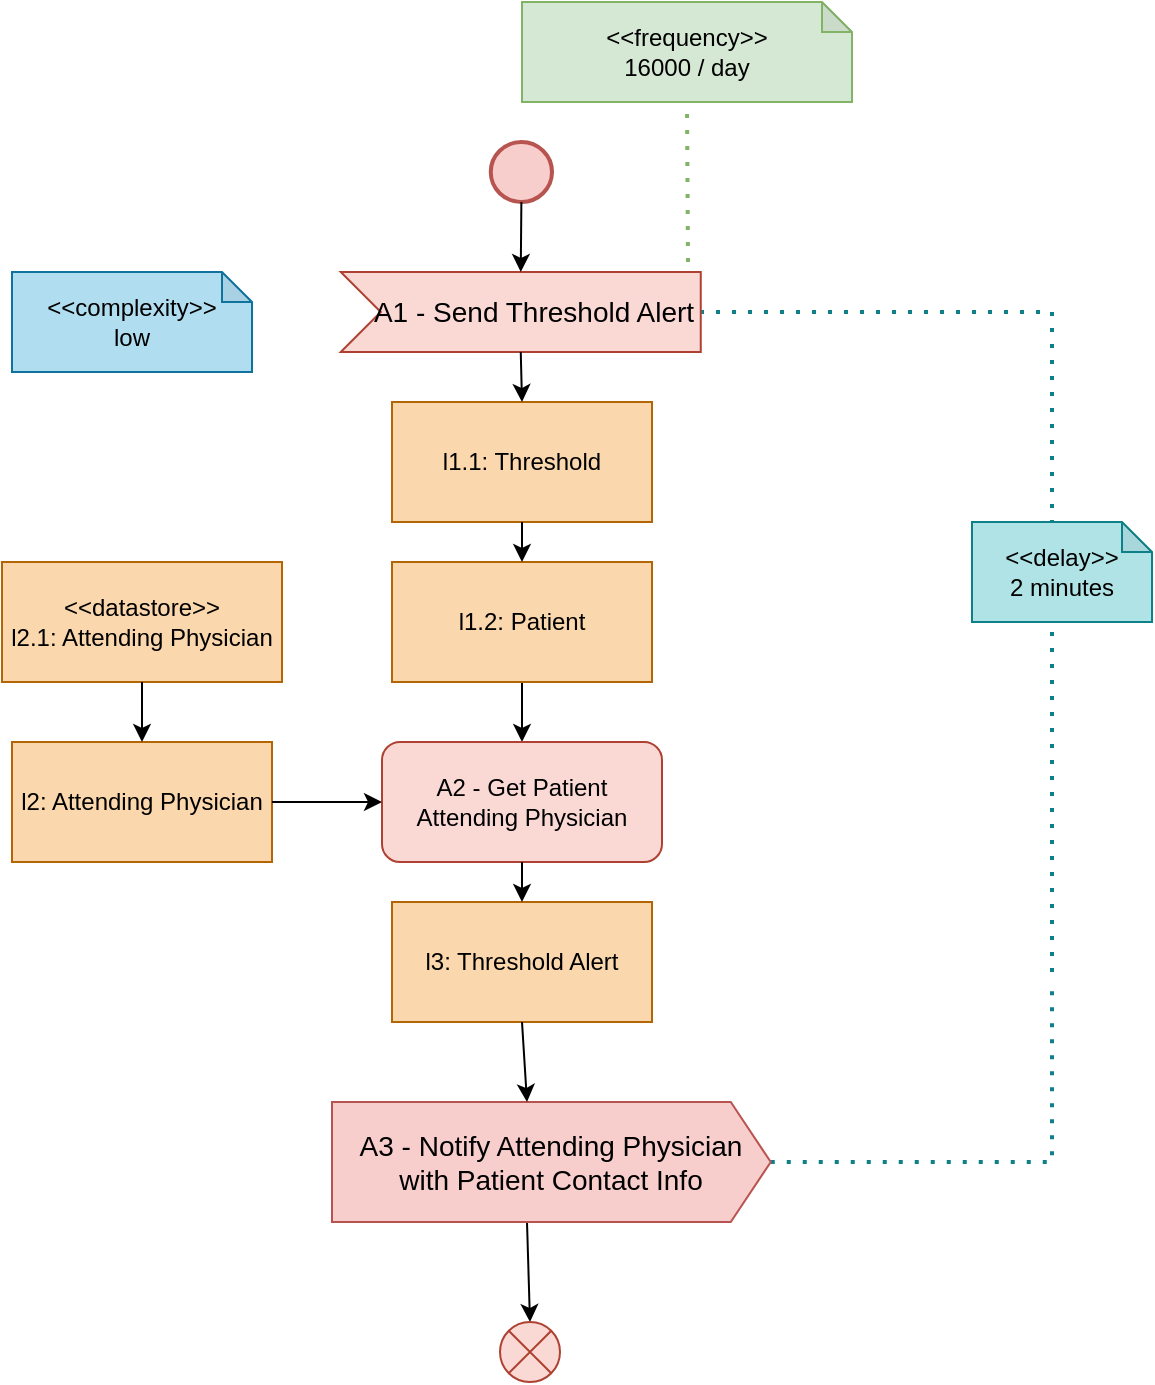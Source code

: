 <mxfile version="28.1.2">
  <diagram id="Sf1imvJlJZseMTBfaoV0" name="Pagina-1">
    <mxGraphModel dx="1034" dy="1747" grid="1" gridSize="10" guides="1" tooltips="1" connect="1" arrows="1" fold="1" page="1" pageScale="1" pageWidth="827" pageHeight="1169" math="0" shadow="0">
      <root>
        <mxCell id="0" />
        <mxCell id="1" parent="0" />
        <mxCell id="9Rwsw5W1wl3HAm9mCzP2-1" value="l2: Attending Physician" style="rounded=0;whiteSpace=wrap;html=1;fillColor=#fad7ac;strokeColor=#b46504;" parent="1" vertex="1">
          <mxGeometry x="140" y="360" width="130" height="60" as="geometry" />
        </mxCell>
        <mxCell id="9Rwsw5W1wl3HAm9mCzP2-2" value="" style="endArrow=classic;html=1;rounded=0;exitX=0.5;exitY=1;exitDx=0;exitDy=0;entryX=0.5;entryY=0;entryDx=0;entryDy=0;" parent="1" source="9Rwsw5W1wl3HAm9mCzP2-35" target="9Rwsw5W1wl3HAm9mCzP2-17" edge="1">
          <mxGeometry width="50" height="50" relative="1" as="geometry">
            <mxPoint x="395" y="295" as="sourcePoint" />
            <mxPoint x="445" y="245" as="targetPoint" />
          </mxGeometry>
        </mxCell>
        <mxCell id="9Rwsw5W1wl3HAm9mCzP2-7" value="" style="endArrow=classic;html=1;rounded=0;exitX=0;exitY=0;exitDx=97.5;exitDy=60;entryX=0.5;entryY=0;entryDx=0;entryDy=0;exitPerimeter=0;" parent="1" source="9Rwsw5W1wl3HAm9mCzP2-39" target="9Rwsw5W1wl3HAm9mCzP2-8" edge="1">
          <mxGeometry width="50" height="50" relative="1" as="geometry">
            <mxPoint x="390" y="705" as="sourcePoint" />
            <mxPoint x="245" y="795" as="targetPoint" />
          </mxGeometry>
        </mxCell>
        <mxCell id="9Rwsw5W1wl3HAm9mCzP2-8" value="" style="shape=sumEllipse;perimeter=ellipsePerimeter;whiteSpace=wrap;html=1;backgroundOutline=1;fillColor=#fad9d5;strokeColor=#ae4132;" parent="1" vertex="1">
          <mxGeometry x="384" y="650" width="30" height="30" as="geometry" />
        </mxCell>
        <mxCell id="9Rwsw5W1wl3HAm9mCzP2-9" value="" style="endArrow=none;dashed=1;html=1;dashPattern=1 3;strokeWidth=2;rounded=0;entryX=1;entryY=0.5;entryDx=0;entryDy=0;entryPerimeter=0;fillColor=#b0e3e6;strokeColor=#0e8088;" parent="1" target="9Rwsw5W1wl3HAm9mCzP2-16" edge="1">
          <mxGeometry width="50" height="50" relative="1" as="geometry">
            <mxPoint x="660" y="475" as="sourcePoint" />
            <mxPoint x="445" y="145" as="targetPoint" />
            <Array as="points">
              <mxPoint x="660" y="320" />
              <mxPoint x="660" y="145" />
            </Array>
          </mxGeometry>
        </mxCell>
        <mxCell id="9Rwsw5W1wl3HAm9mCzP2-10" value="" style="endArrow=none;dashed=1;html=1;dashPattern=1 3;strokeWidth=2;rounded=0;exitX=1;exitY=0.5;exitDx=0;exitDy=0;fillColor=#b0e3e6;strokeColor=#0e8088;exitPerimeter=0;" parent="1" source="9Rwsw5W1wl3HAm9mCzP2-39" edge="1">
          <mxGeometry width="50" height="50" relative="1" as="geometry">
            <mxPoint x="460" y="675" as="sourcePoint" />
            <mxPoint x="660" y="480" as="targetPoint" />
            <Array as="points">
              <mxPoint x="660" y="570" />
            </Array>
          </mxGeometry>
        </mxCell>
        <mxCell id="9Rwsw5W1wl3HAm9mCzP2-11" value="&amp;lt;&amp;lt;delay&amp;gt;&amp;gt;&lt;br&gt;2 minutes" style="shape=note;whiteSpace=wrap;html=1;backgroundOutline=1;darkOpacity=0.05;size=15;fillColor=#b0e3e6;strokeColor=#0e8088;" parent="1" vertex="1">
          <mxGeometry x="620" y="250" width="90" height="50" as="geometry" />
        </mxCell>
        <mxCell id="9Rwsw5W1wl3HAm9mCzP2-12" value="&amp;lt;&amp;lt;frequency&amp;gt;&amp;gt;&lt;br&gt;16000 / day" style="shape=note;whiteSpace=wrap;html=1;backgroundOutline=1;darkOpacity=0.05;size=15;fillColor=#d5e8d4;strokeColor=#82b366;" parent="1" vertex="1">
          <mxGeometry x="395" y="-10" width="165" height="50" as="geometry" />
        </mxCell>
        <mxCell id="9Rwsw5W1wl3HAm9mCzP2-13" value="" style="endArrow=none;dashed=1;html=1;dashPattern=1 3;strokeWidth=2;rounded=0;entryX=0.5;entryY=1;entryDx=0;entryDy=0;entryPerimeter=0;fillColor=#d5e8d4;strokeColor=#82b366;" parent="1" target="9Rwsw5W1wl3HAm9mCzP2-12" edge="1">
          <mxGeometry width="50" height="50" relative="1" as="geometry">
            <mxPoint x="478" y="120" as="sourcePoint" />
            <mxPoint x="445" y="245" as="targetPoint" />
            <Array as="points" />
          </mxGeometry>
        </mxCell>
        <mxCell id="9Rwsw5W1wl3HAm9mCzP2-14" value="&amp;lt;&amp;lt;complexity&amp;gt;&amp;gt;&lt;br&gt;low" style="shape=note;whiteSpace=wrap;html=1;backgroundOutline=1;darkOpacity=0.05;size=15;fillColor=#b1ddf0;strokeColor=#10739e;" parent="1" vertex="1">
          <mxGeometry x="140" y="125" width="120" height="50" as="geometry" />
        </mxCell>
        <mxCell id="9Rwsw5W1wl3HAm9mCzP2-16" value="A1 - Send Threshold Alert" style="html=1;shape=mxgraph.infographic.ribbonSimple;notch1=20;notch2=0;align=center;verticalAlign=middle;fontSize=14;fontStyle=0;fillColor=#fad9d5;flipH=0;spacingRight=0;spacingLeft=14;whiteSpace=wrap;strokeColor=#ae4132;" parent="1" vertex="1">
          <mxGeometry x="304.38" y="125" width="180" height="40" as="geometry" />
        </mxCell>
        <mxCell id="9Rwsw5W1wl3HAm9mCzP2-17" value="A2 - Get Patient Attending Physician" style="rounded=1;whiteSpace=wrap;html=1;fillColor=#fad9d5;strokeColor=#ae4132;" parent="1" vertex="1">
          <mxGeometry x="325" y="360" width="140" height="60" as="geometry" />
        </mxCell>
        <mxCell id="9Rwsw5W1wl3HAm9mCzP2-22" value="" style="endArrow=classic;html=1;rounded=0;exitX=1;exitY=0.5;exitDx=0;exitDy=0;entryX=0;entryY=0.5;entryDx=0;entryDy=0;" parent="1" source="9Rwsw5W1wl3HAm9mCzP2-1" target="9Rwsw5W1wl3HAm9mCzP2-17" edge="1">
          <mxGeometry width="50" height="50" relative="1" as="geometry">
            <mxPoint x="265" y="310" as="sourcePoint" />
            <mxPoint x="265" y="340" as="targetPoint" />
          </mxGeometry>
        </mxCell>
        <mxCell id="9Rwsw5W1wl3HAm9mCzP2-23" value="&amp;lt;&amp;lt;datastore&amp;gt;&amp;gt;&lt;div&gt;l2.1: Attending Physician&lt;/div&gt;" style="rounded=0;whiteSpace=wrap;html=1;fillColor=#fad7ac;strokeColor=#b46504;" parent="1" vertex="1">
          <mxGeometry x="135" y="270" width="140" height="60" as="geometry" />
        </mxCell>
        <mxCell id="9Rwsw5W1wl3HAm9mCzP2-24" value="" style="endArrow=classic;html=1;rounded=0;exitX=0.5;exitY=1;exitDx=0;exitDy=0;entryX=0.5;entryY=0;entryDx=0;entryDy=0;" parent="1" source="9Rwsw5W1wl3HAm9mCzP2-23" target="9Rwsw5W1wl3HAm9mCzP2-1" edge="1">
          <mxGeometry width="50" height="50" relative="1" as="geometry">
            <mxPoint x="155" y="325" as="sourcePoint" />
            <mxPoint x="200" y="325" as="targetPoint" />
          </mxGeometry>
        </mxCell>
        <mxCell id="9Rwsw5W1wl3HAm9mCzP2-32" value="" style="strokeWidth=2;html=1;shape=mxgraph.flowchart.start_2;whiteSpace=wrap;fillColor=#f8cecc;strokeColor=#b85450;" parent="1" vertex="1">
          <mxGeometry x="379.38" y="60" width="30.62" height="30" as="geometry" />
        </mxCell>
        <mxCell id="9Rwsw5W1wl3HAm9mCzP2-33" value="" style="endArrow=classic;html=1;rounded=0;exitX=0.5;exitY=1;exitDx=0;exitDy=0;exitPerimeter=0;entryX=0;entryY=0;entryDx=90;entryDy=0;entryPerimeter=0;" parent="1" source="9Rwsw5W1wl3HAm9mCzP2-32" target="9Rwsw5W1wl3HAm9mCzP2-16" edge="1">
          <mxGeometry width="50" height="50" relative="1" as="geometry">
            <mxPoint x="385" y="110" as="sourcePoint" />
            <mxPoint x="386" y="160" as="targetPoint" />
          </mxGeometry>
        </mxCell>
        <mxCell id="9Rwsw5W1wl3HAm9mCzP2-34" value="l1.1: Threshold" style="rounded=0;whiteSpace=wrap;html=1;fillColor=#fad7ac;strokeColor=#b46504;" parent="1" vertex="1">
          <mxGeometry x="330" y="190" width="130" height="60" as="geometry" />
        </mxCell>
        <mxCell id="9Rwsw5W1wl3HAm9mCzP2-35" value="l1.2: Patient" style="rounded=0;whiteSpace=wrap;html=1;fillColor=#fad7ac;strokeColor=#b46504;" parent="1" vertex="1">
          <mxGeometry x="330" y="270" width="130" height="60" as="geometry" />
        </mxCell>
        <mxCell id="9Rwsw5W1wl3HAm9mCzP2-36" value="" style="endArrow=classic;html=1;rounded=0;exitX=0;exitY=0;exitDx=90;exitDy=40;entryX=0.5;entryY=0;entryDx=0;entryDy=0;exitPerimeter=0;" parent="1" source="9Rwsw5W1wl3HAm9mCzP2-16" target="9Rwsw5W1wl3HAm9mCzP2-34" edge="1">
          <mxGeometry width="50" height="50" relative="1" as="geometry">
            <mxPoint x="500" y="210" as="sourcePoint" />
            <mxPoint x="500" y="250" as="targetPoint" />
          </mxGeometry>
        </mxCell>
        <mxCell id="9Rwsw5W1wl3HAm9mCzP2-37" value="" style="endArrow=classic;html=1;rounded=0;exitX=0.5;exitY=1;exitDx=0;exitDy=0;entryX=0.5;entryY=0;entryDx=0;entryDy=0;" parent="1" source="9Rwsw5W1wl3HAm9mCzP2-34" target="9Rwsw5W1wl3HAm9mCzP2-35" edge="1">
          <mxGeometry width="50" height="50" relative="1" as="geometry">
            <mxPoint x="500" y="270" as="sourcePoint" />
            <mxPoint x="500" y="310" as="targetPoint" />
          </mxGeometry>
        </mxCell>
        <mxCell id="9Rwsw5W1wl3HAm9mCzP2-38" value="l3: Threshold Alert" style="rounded=0;whiteSpace=wrap;html=1;fillColor=#fad7ac;strokeColor=#b46504;" parent="1" vertex="1">
          <mxGeometry x="330" y="440" width="130" height="60" as="geometry" />
        </mxCell>
        <mxCell id="9Rwsw5W1wl3HAm9mCzP2-39" value="A3 - Notify Attending Physician with Patient Contact Info" style="html=1;shape=mxgraph.infographic.ribbonSimple;notch1=0;notch2=20;align=center;verticalAlign=middle;fontSize=14;fontStyle=0;fillColor=#f8cecc;whiteSpace=wrap;strokeColor=#b85450;" parent="1" vertex="1">
          <mxGeometry x="300" y="540" width="219.38" height="60" as="geometry" />
        </mxCell>
        <mxCell id="9Rwsw5W1wl3HAm9mCzP2-41" value="" style="endArrow=classic;html=1;rounded=0;exitX=0.5;exitY=1;exitDx=0;exitDy=0;entryX=0.5;entryY=0;entryDx=0;entryDy=0;" parent="1" source="9Rwsw5W1wl3HAm9mCzP2-17" target="9Rwsw5W1wl3HAm9mCzP2-38" edge="1">
          <mxGeometry width="50" height="50" relative="1" as="geometry">
            <mxPoint x="500" y="440" as="sourcePoint" />
            <mxPoint x="500" y="470" as="targetPoint" />
          </mxGeometry>
        </mxCell>
        <mxCell id="9Rwsw5W1wl3HAm9mCzP2-42" value="" style="endArrow=classic;html=1;rounded=0;exitX=0.5;exitY=1;exitDx=0;exitDy=0;entryX=0;entryY=0;entryDx=97.5;entryDy=0;entryPerimeter=0;" parent="1" source="9Rwsw5W1wl3HAm9mCzP2-38" target="9Rwsw5W1wl3HAm9mCzP2-39" edge="1">
          <mxGeometry width="50" height="50" relative="1" as="geometry">
            <mxPoint x="500" y="470" as="sourcePoint" />
            <mxPoint x="500" y="500" as="targetPoint" />
          </mxGeometry>
        </mxCell>
      </root>
    </mxGraphModel>
  </diagram>
</mxfile>
